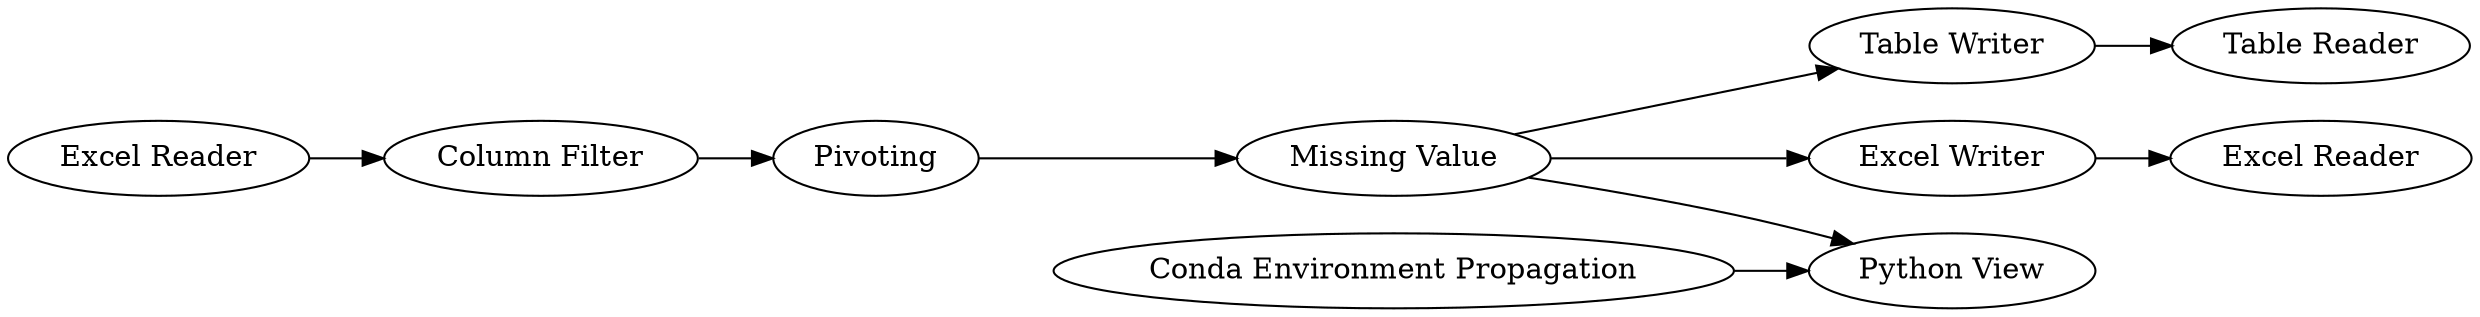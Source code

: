 digraph {
	1 [label="Excel Reader"]
	4 [label="Column Filter"]
	9 [label=Pivoting]
	11 [label="Table Writer"]
	12 [label="Table Reader"]
	20 [label="Python View"]
	25 [label="Conda Environment Propagation"]
	26 [label="Excel Writer"]
	27 [label="Excel Reader"]
	28 [label="Missing Value"]
	1 -> 4
	4 -> 9
	9 -> 28
	11 -> 12
	25 -> 20
	26 -> 27
	28 -> 26
	28 -> 11
	28 -> 20
	rankdir=LR
}
